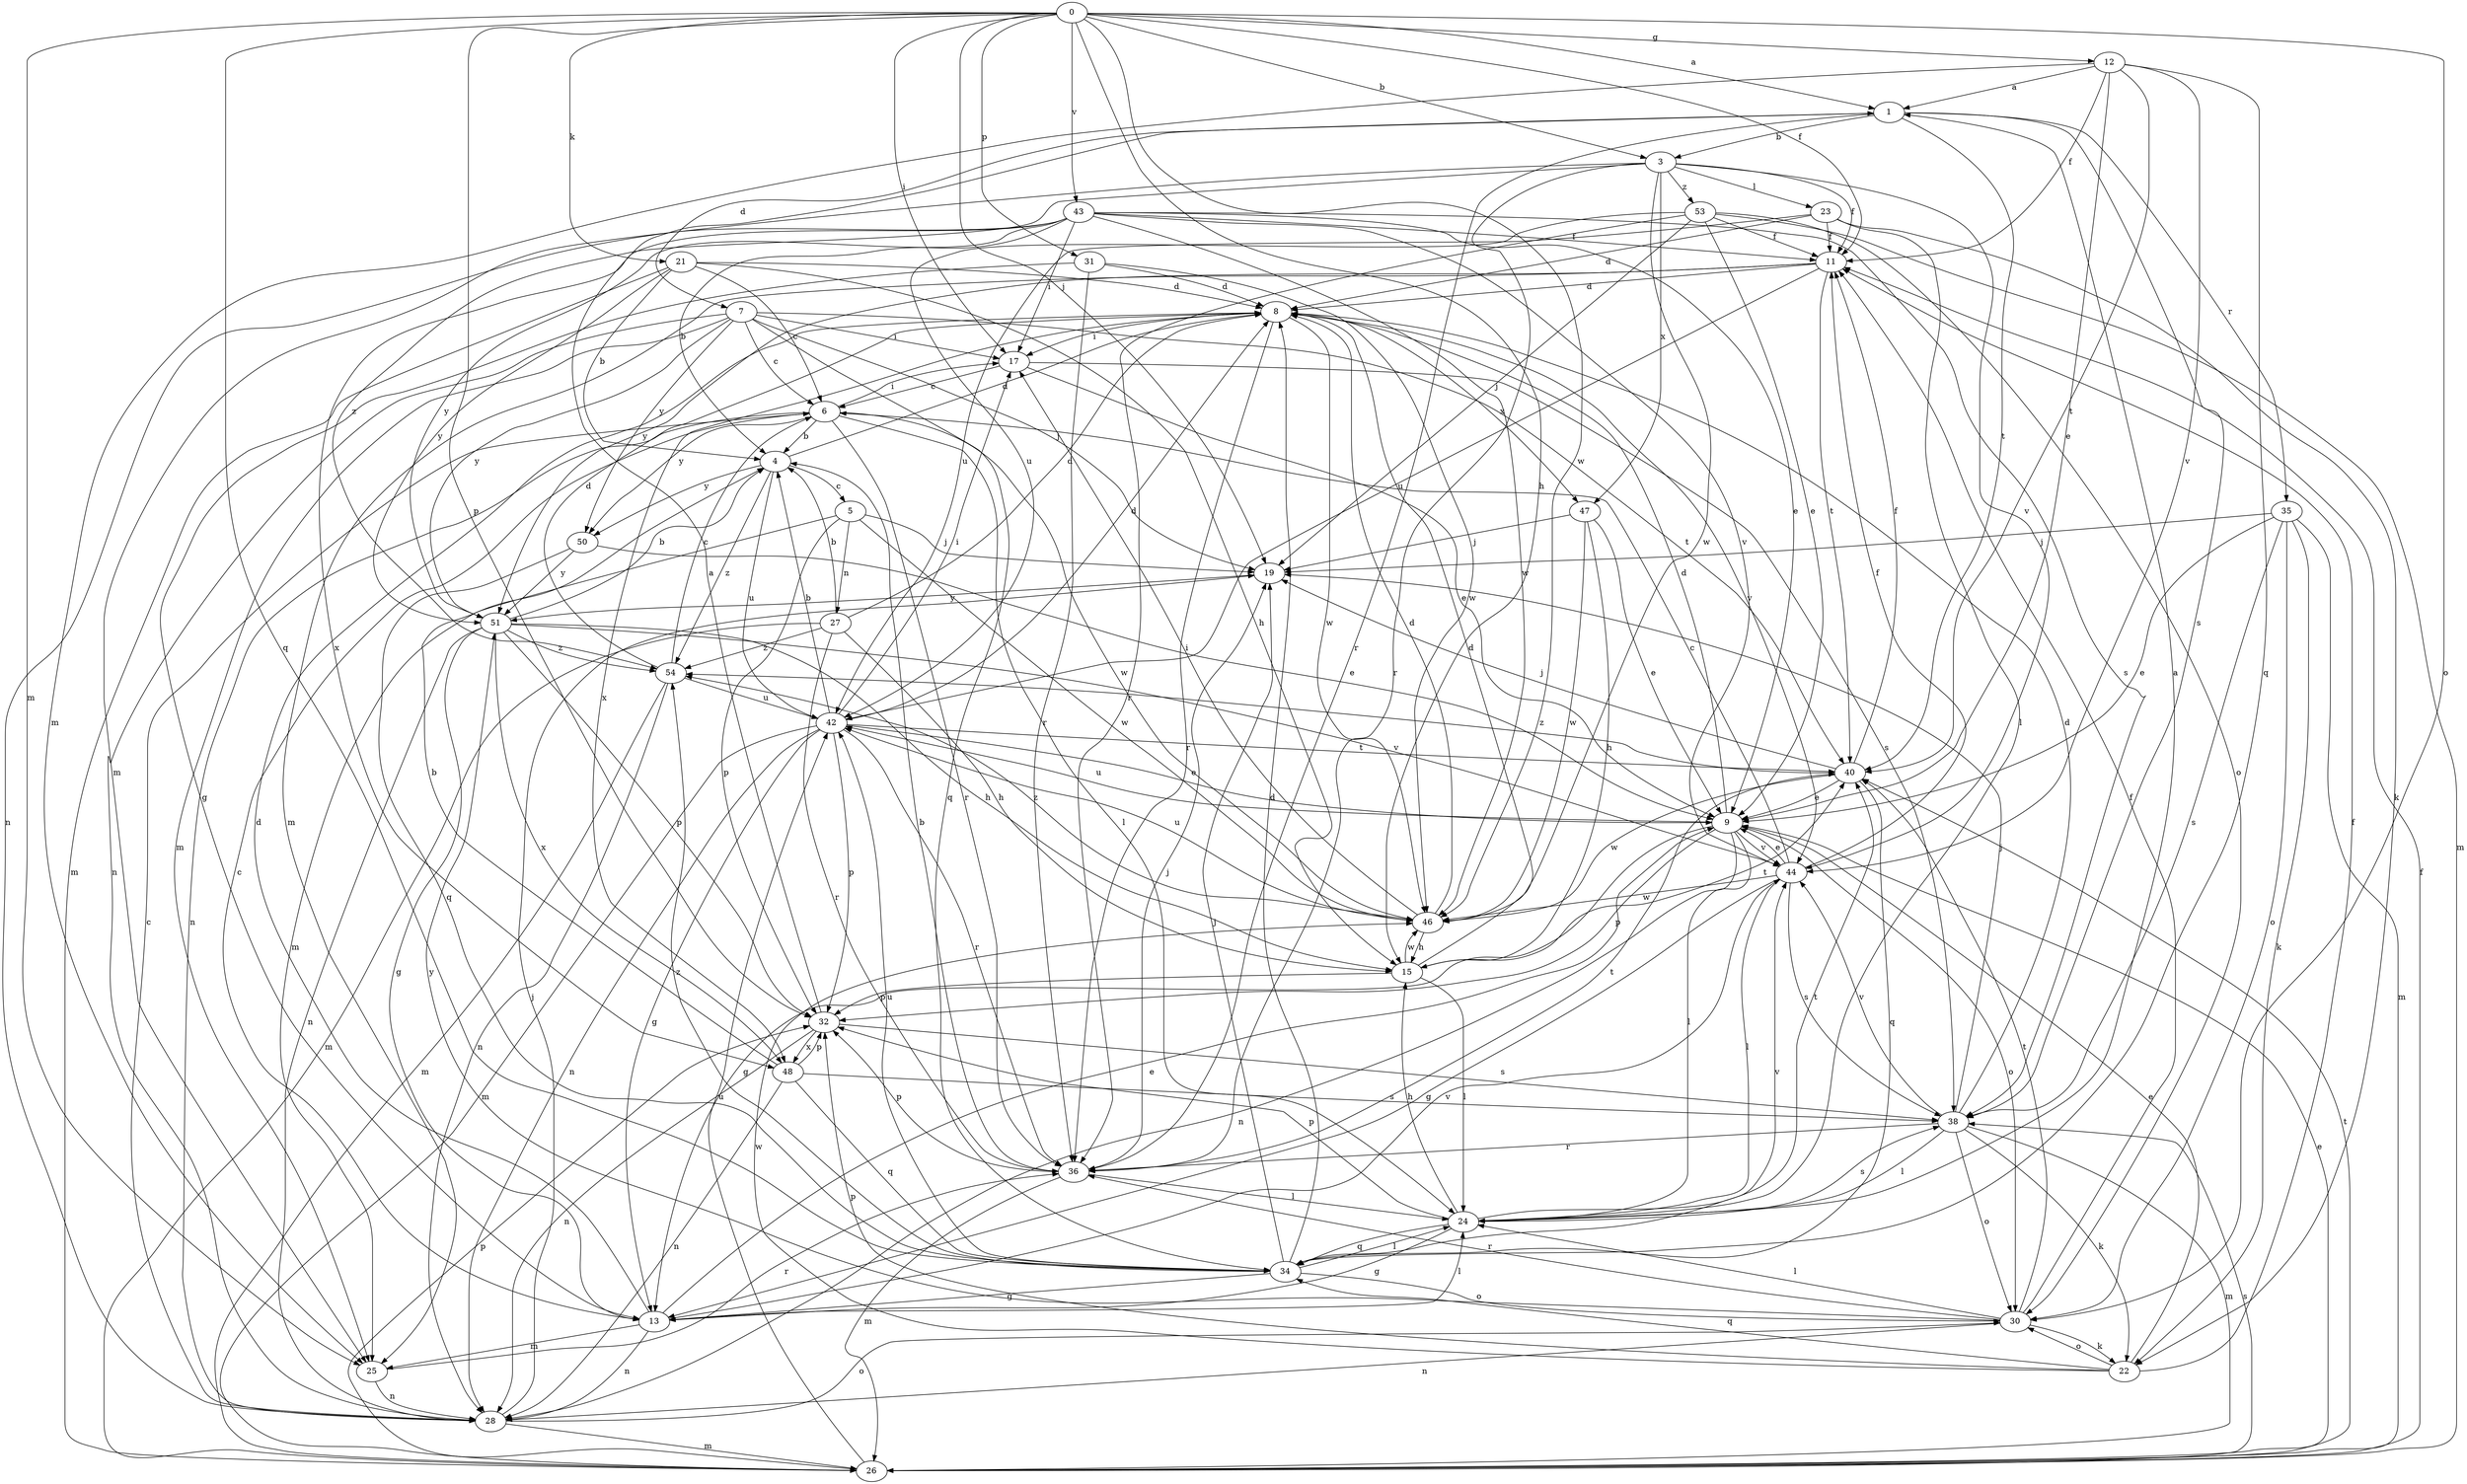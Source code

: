 strict digraph  {
0;
1;
3;
4;
5;
6;
7;
8;
9;
11;
12;
13;
15;
17;
19;
21;
22;
23;
24;
25;
26;
27;
28;
30;
31;
32;
34;
35;
36;
38;
40;
42;
43;
44;
46;
47;
48;
50;
51;
53;
54;
0 -> 1  [label=a];
0 -> 3  [label=b];
0 -> 11  [label=f];
0 -> 12  [label=g];
0 -> 15  [label=h];
0 -> 17  [label=i];
0 -> 19  [label=j];
0 -> 21  [label=k];
0 -> 25  [label=m];
0 -> 30  [label=o];
0 -> 31  [label=p];
0 -> 32  [label=p];
0 -> 34  [label=q];
0 -> 43  [label=v];
0 -> 46  [label=w];
1 -> 3  [label=b];
1 -> 7  [label=d];
1 -> 35  [label=r];
1 -> 36  [label=r];
1 -> 38  [label=s];
1 -> 40  [label=t];
3 -> 11  [label=f];
3 -> 23  [label=l];
3 -> 25  [label=m];
3 -> 36  [label=r];
3 -> 44  [label=v];
3 -> 46  [label=w];
3 -> 47  [label=x];
3 -> 53  [label=z];
3 -> 54  [label=z];
4 -> 5  [label=c];
4 -> 8  [label=d];
4 -> 42  [label=u];
4 -> 50  [label=y];
4 -> 54  [label=z];
5 -> 19  [label=j];
5 -> 25  [label=m];
5 -> 27  [label=n];
5 -> 32  [label=p];
5 -> 46  [label=w];
6 -> 4  [label=b];
6 -> 17  [label=i];
6 -> 24  [label=l];
6 -> 28  [label=n];
6 -> 36  [label=r];
6 -> 46  [label=w];
6 -> 50  [label=y];
7 -> 6  [label=c];
7 -> 17  [label=i];
7 -> 19  [label=j];
7 -> 25  [label=m];
7 -> 28  [label=n];
7 -> 34  [label=q];
7 -> 40  [label=t];
7 -> 50  [label=y];
7 -> 51  [label=y];
8 -> 17  [label=i];
8 -> 36  [label=r];
8 -> 44  [label=v];
8 -> 46  [label=w];
8 -> 47  [label=x];
8 -> 48  [label=x];
9 -> 8  [label=d];
9 -> 13  [label=g];
9 -> 24  [label=l];
9 -> 28  [label=n];
9 -> 30  [label=o];
9 -> 32  [label=p];
9 -> 42  [label=u];
9 -> 44  [label=v];
11 -> 8  [label=d];
11 -> 25  [label=m];
11 -> 40  [label=t];
11 -> 42  [label=u];
11 -> 51  [label=y];
12 -> 1  [label=a];
12 -> 9  [label=e];
12 -> 11  [label=f];
12 -> 25  [label=m];
12 -> 34  [label=q];
12 -> 40  [label=t];
12 -> 44  [label=v];
13 -> 6  [label=c];
13 -> 8  [label=d];
13 -> 9  [label=e];
13 -> 24  [label=l];
13 -> 25  [label=m];
13 -> 28  [label=n];
13 -> 44  [label=v];
15 -> 8  [label=d];
15 -> 24  [label=l];
15 -> 32  [label=p];
15 -> 40  [label=t];
15 -> 46  [label=w];
17 -> 6  [label=c];
17 -> 9  [label=e];
17 -> 38  [label=s];
19 -> 51  [label=y];
21 -> 4  [label=b];
21 -> 6  [label=c];
21 -> 8  [label=d];
21 -> 15  [label=h];
21 -> 26  [label=m];
21 -> 51  [label=y];
22 -> 9  [label=e];
22 -> 11  [label=f];
22 -> 30  [label=o];
22 -> 32  [label=p];
22 -> 34  [label=q];
22 -> 46  [label=w];
23 -> 8  [label=d];
23 -> 11  [label=f];
23 -> 22  [label=k];
23 -> 24  [label=l];
23 -> 42  [label=u];
24 -> 1  [label=a];
24 -> 13  [label=g];
24 -> 15  [label=h];
24 -> 32  [label=p];
24 -> 34  [label=q];
24 -> 38  [label=s];
24 -> 40  [label=t];
25 -> 28  [label=n];
25 -> 36  [label=r];
26 -> 9  [label=e];
26 -> 11  [label=f];
26 -> 32  [label=p];
26 -> 38  [label=s];
26 -> 40  [label=t];
26 -> 42  [label=u];
27 -> 4  [label=b];
27 -> 8  [label=d];
27 -> 15  [label=h];
27 -> 26  [label=m];
27 -> 36  [label=r];
27 -> 54  [label=z];
28 -> 6  [label=c];
28 -> 19  [label=j];
28 -> 26  [label=m];
28 -> 30  [label=o];
30 -> 11  [label=f];
30 -> 22  [label=k];
30 -> 24  [label=l];
30 -> 28  [label=n];
30 -> 36  [label=r];
30 -> 40  [label=t];
30 -> 51  [label=y];
31 -> 8  [label=d];
31 -> 13  [label=g];
31 -> 36  [label=r];
31 -> 46  [label=w];
32 -> 1  [label=a];
32 -> 28  [label=n];
32 -> 38  [label=s];
32 -> 48  [label=x];
34 -> 8  [label=d];
34 -> 13  [label=g];
34 -> 19  [label=j];
34 -> 24  [label=l];
34 -> 30  [label=o];
34 -> 42  [label=u];
34 -> 44  [label=v];
34 -> 54  [label=z];
35 -> 9  [label=e];
35 -> 19  [label=j];
35 -> 22  [label=k];
35 -> 26  [label=m];
35 -> 30  [label=o];
35 -> 38  [label=s];
36 -> 4  [label=b];
36 -> 19  [label=j];
36 -> 24  [label=l];
36 -> 26  [label=m];
36 -> 32  [label=p];
36 -> 40  [label=t];
38 -> 8  [label=d];
38 -> 19  [label=j];
38 -> 22  [label=k];
38 -> 24  [label=l];
38 -> 26  [label=m];
38 -> 30  [label=o];
38 -> 36  [label=r];
38 -> 44  [label=v];
40 -> 9  [label=e];
40 -> 11  [label=f];
40 -> 19  [label=j];
40 -> 34  [label=q];
40 -> 46  [label=w];
40 -> 54  [label=z];
42 -> 4  [label=b];
42 -> 8  [label=d];
42 -> 9  [label=e];
42 -> 13  [label=g];
42 -> 17  [label=i];
42 -> 26  [label=m];
42 -> 28  [label=n];
42 -> 32  [label=p];
42 -> 36  [label=r];
42 -> 40  [label=t];
43 -> 4  [label=b];
43 -> 9  [label=e];
43 -> 11  [label=f];
43 -> 17  [label=i];
43 -> 28  [label=n];
43 -> 38  [label=s];
43 -> 44  [label=v];
43 -> 46  [label=w];
43 -> 48  [label=x];
43 -> 51  [label=y];
44 -> 6  [label=c];
44 -> 9  [label=e];
44 -> 11  [label=f];
44 -> 13  [label=g];
44 -> 24  [label=l];
44 -> 38  [label=s];
44 -> 46  [label=w];
46 -> 8  [label=d];
46 -> 15  [label=h];
46 -> 17  [label=i];
46 -> 42  [label=u];
46 -> 54  [label=z];
47 -> 9  [label=e];
47 -> 15  [label=h];
47 -> 19  [label=j];
47 -> 46  [label=w];
48 -> 4  [label=b];
48 -> 28  [label=n];
48 -> 32  [label=p];
48 -> 34  [label=q];
48 -> 38  [label=s];
50 -> 9  [label=e];
50 -> 34  [label=q];
50 -> 51  [label=y];
51 -> 4  [label=b];
51 -> 13  [label=g];
51 -> 15  [label=h];
51 -> 28  [label=n];
51 -> 32  [label=p];
51 -> 44  [label=v];
51 -> 48  [label=x];
51 -> 54  [label=z];
53 -> 9  [label=e];
53 -> 11  [label=f];
53 -> 19  [label=j];
53 -> 26  [label=m];
53 -> 30  [label=o];
53 -> 36  [label=r];
53 -> 42  [label=u];
54 -> 6  [label=c];
54 -> 8  [label=d];
54 -> 26  [label=m];
54 -> 28  [label=n];
54 -> 42  [label=u];
}
